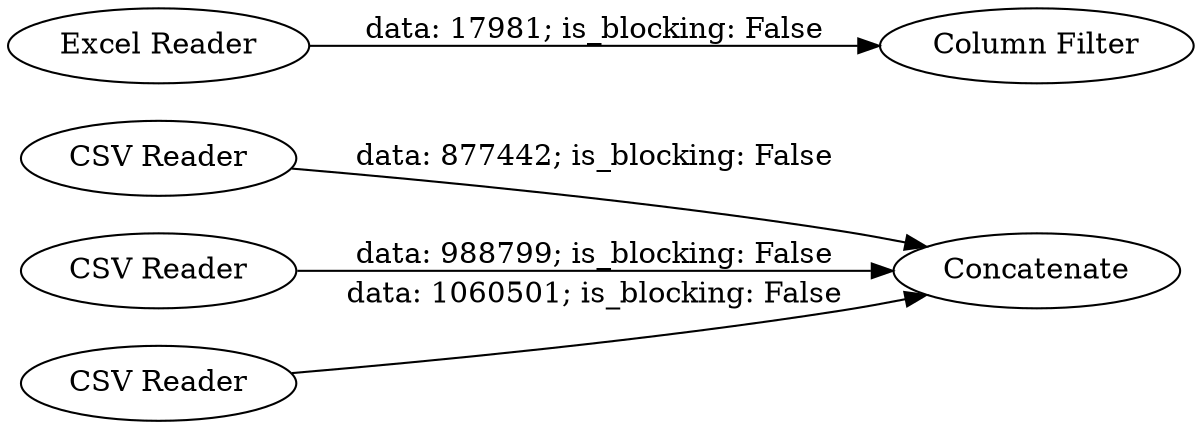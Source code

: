 digraph {
	"8440969025963364631_6" [label="CSV Reader"]
	"8440969025963364631_3" [label="CSV Reader"]
	"8440969025963364631_1" [label="Excel Reader"]
	"8440969025963364631_5" [label="CSV Reader"]
	"8440969025963364631_4" [label=Concatenate]
	"8440969025963364631_2" [label="Column Filter"]
	"8440969025963364631_6" -> "8440969025963364631_4" [label="data: 877442; is_blocking: False"]
	"8440969025963364631_1" -> "8440969025963364631_2" [label="data: 17981; is_blocking: False"]
	"8440969025963364631_5" -> "8440969025963364631_4" [label="data: 1060501; is_blocking: False"]
	"8440969025963364631_3" -> "8440969025963364631_4" [label="data: 988799; is_blocking: False"]
	rankdir=LR
}
